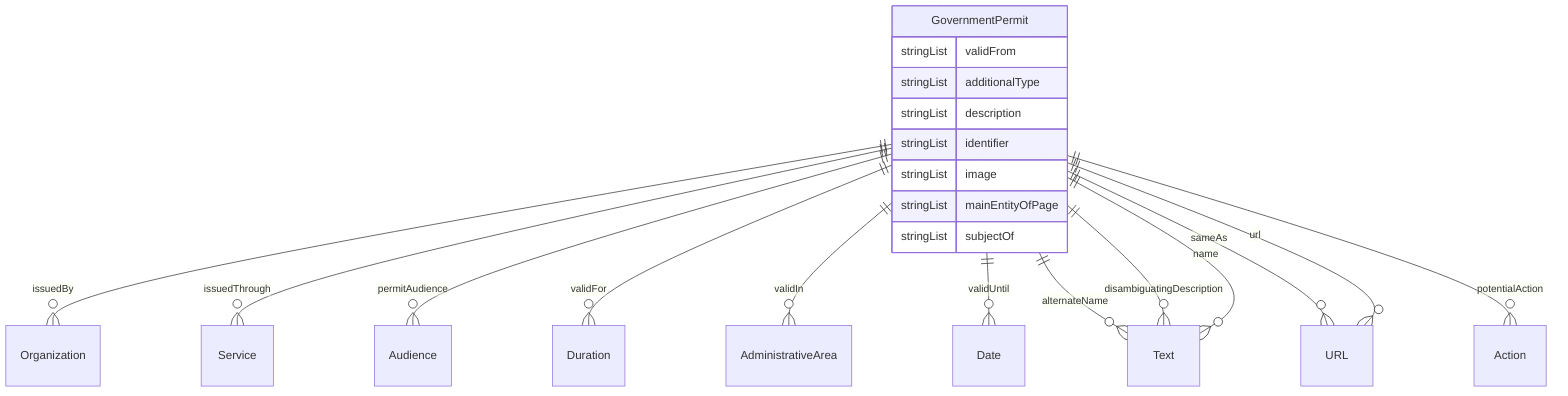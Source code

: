 erDiagram
GovernmentPermit {
    stringList validFrom  
    stringList additionalType  
    stringList description  
    stringList identifier  
    stringList image  
    stringList mainEntityOfPage  
    stringList subjectOf  
}

GovernmentPermit ||--}o Organization : "issuedBy"
GovernmentPermit ||--}o Service : "issuedThrough"
GovernmentPermit ||--}o Audience : "permitAudience"
GovernmentPermit ||--}o Duration : "validFor"
GovernmentPermit ||--}o AdministrativeArea : "validIn"
GovernmentPermit ||--}o Date : "validUntil"
GovernmentPermit ||--}o Text : "alternateName"
GovernmentPermit ||--}o Text : "disambiguatingDescription"
GovernmentPermit ||--}o Text : "name"
GovernmentPermit ||--}o URL : "sameAs"
GovernmentPermit ||--}o Action : "potentialAction"
GovernmentPermit ||--}o URL : "url"